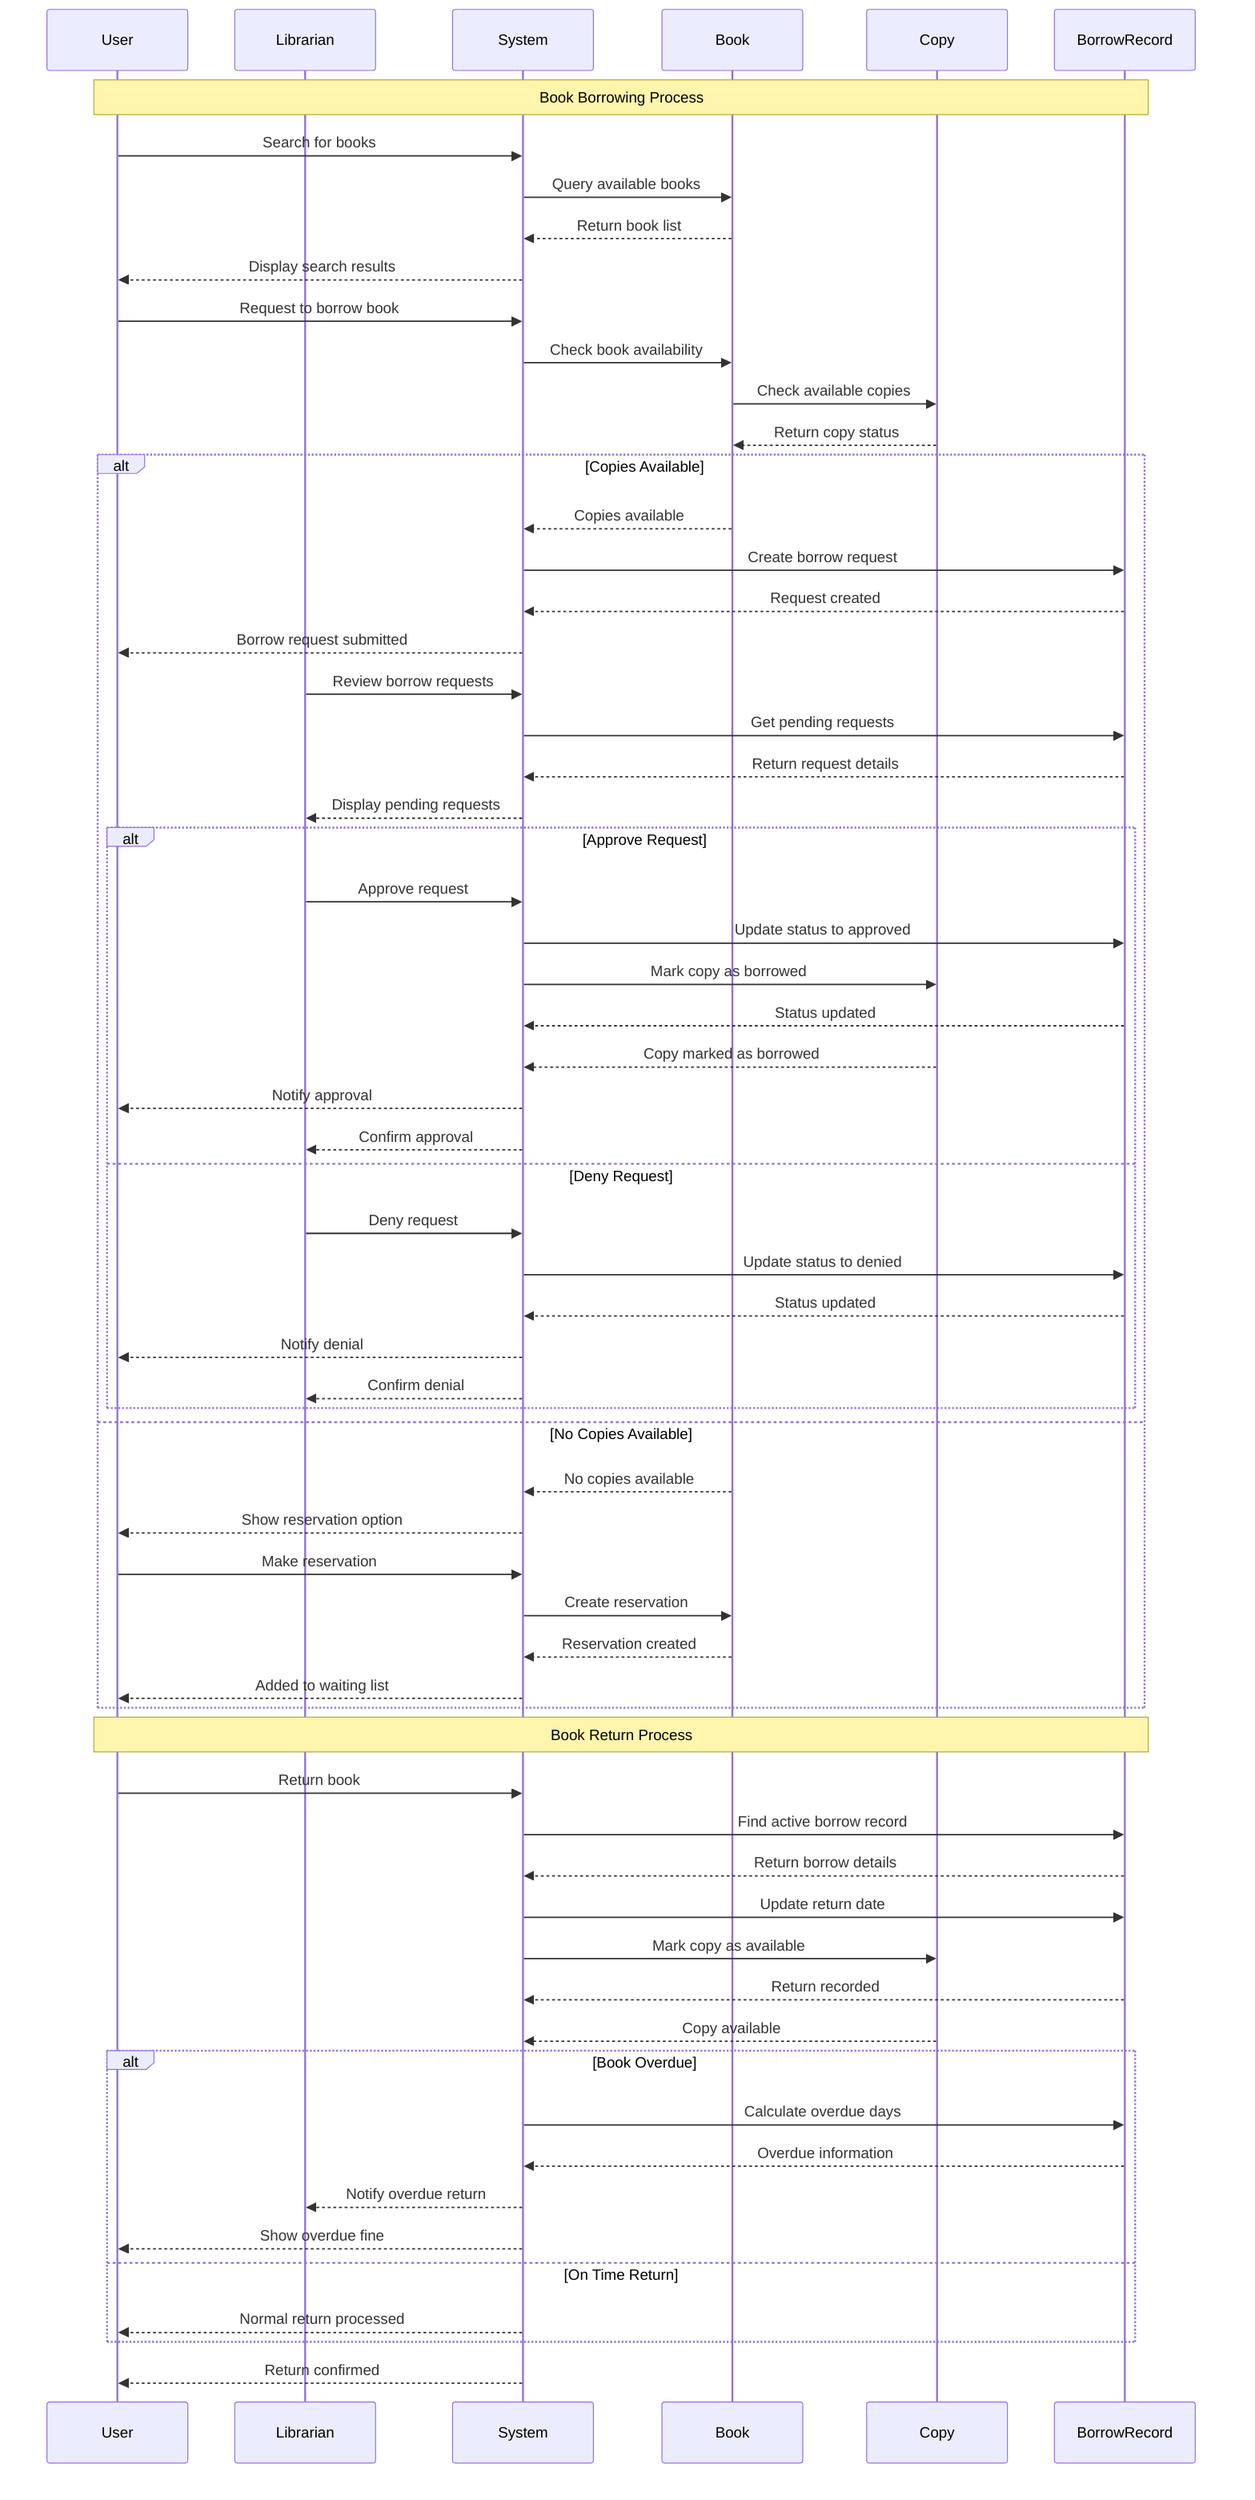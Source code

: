 sequenceDiagram
    participant User
    participant Librarian
    participant System
    participant Book
    participant Copy
    participant BorrowRecord

    Note over User,BorrowRecord: Book Borrowing Process

    User->>System: Search for books
    System->>Book: Query available books
    Book-->>System: Return book list
    System-->>User: Display search results

    User->>System: Request to borrow book
    System->>Book: Check book availability
    Book->>Copy: Check available copies
    Copy-->>Book: Return copy status
    
    alt Copies Available
        Book-->>System: Copies available
        System->>BorrowRecord: Create borrow request
        BorrowRecord-->>System: Request created
        System-->>User: Borrow request submitted
        
        Librarian->>System: Review borrow requests
        System->>BorrowRecord: Get pending requests
        BorrowRecord-->>System: Return request details
        System-->>Librarian: Display pending requests
        
        alt Approve Request
            Librarian->>System: Approve request
            System->>BorrowRecord: Update status to approved
            System->>Copy: Mark copy as borrowed
            BorrowRecord-->>System: Status updated
            Copy-->>System: Copy marked as borrowed
            System-->>User: Notify approval
            System-->>Librarian: Confirm approval
        else Deny Request
            Librarian->>System: Deny request
            System->>BorrowRecord: Update status to denied
            BorrowRecord-->>System: Status updated
            System-->>User: Notify denial
            System-->>Librarian: Confirm denial
        end
        
    else No Copies Available
        Book-->>System: No copies available
        System-->>User: Show reservation option
        User->>System: Make reservation
        System->>Book: Create reservation
        Book-->>System: Reservation created
        System-->>User: Added to waiting list
    end

    Note over User,BorrowRecord: Book Return Process
    
    User->>System: Return book
    System->>BorrowRecord: Find active borrow record
    BorrowRecord-->>System: Return borrow details
    System->>BorrowRecord: Update return date
    System->>Copy: Mark copy as available
    BorrowRecord-->>System: Return recorded
    Copy-->>System: Copy available
    
    alt Book Overdue
        System->>BorrowRecord: Calculate overdue days
        BorrowRecord-->>System: Overdue information
        System-->>Librarian: Notify overdue return
        System-->>User: Show overdue fine
    else On Time Return
        System-->>User: Normal return processed
    end
    
    System-->>User: Return confirmed